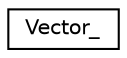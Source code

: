 digraph "Graphical Class Hierarchy"
{
  edge [fontname="Helvetica",fontsize="10",labelfontname="Helvetica",labelfontsize="10"];
  node [fontname="Helvetica",fontsize="10",shape=record];
  rankdir="LR";
  Node0 [label="Vector_",height=0.2,width=0.4,color="black", fillcolor="white", style="filled",URL="$structVector__.html"];
}

